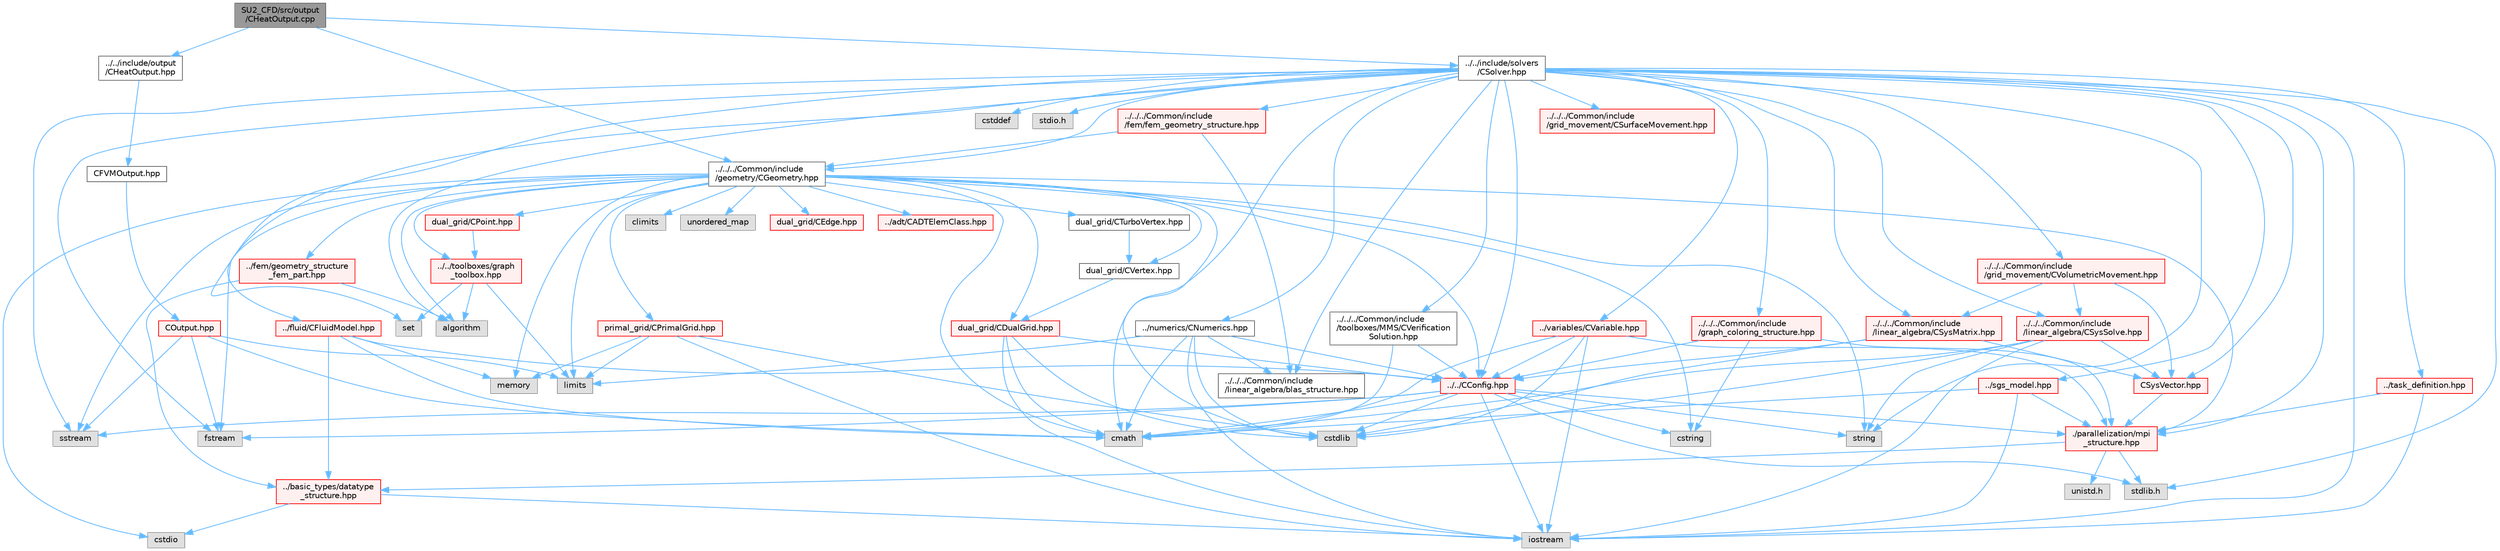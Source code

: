 digraph "SU2_CFD/src/output/CHeatOutput.cpp"
{
 // LATEX_PDF_SIZE
  bgcolor="transparent";
  edge [fontname=Helvetica,fontsize=10,labelfontname=Helvetica,labelfontsize=10];
  node [fontname=Helvetica,fontsize=10,shape=box,height=0.2,width=0.4];
  Node1 [id="Node000001",label="SU2_CFD/src/output\l/CHeatOutput.cpp",height=0.2,width=0.4,color="gray40", fillcolor="grey60", style="filled", fontcolor="black",tooltip="Main subroutines for the heat solver output."];
  Node1 -> Node2 [id="edge1_Node000001_Node000002",color="steelblue1",style="solid",tooltip=" "];
  Node2 [id="Node000002",label="../../include/output\l/CHeatOutput.hpp",height=0.2,width=0.4,color="grey40", fillcolor="white", style="filled",URL="$CHeatOutput_8hpp.html",tooltip="Headers of the heat output."];
  Node2 -> Node3 [id="edge2_Node000002_Node000003",color="steelblue1",style="solid",tooltip=" "];
  Node3 [id="Node000003",label="CFVMOutput.hpp",height=0.2,width=0.4,color="grey40", fillcolor="white", style="filled",URL="$CFVMOutput_8hpp.html",tooltip="Headers of the Finite Volume Method output."];
  Node3 -> Node4 [id="edge3_Node000003_Node000004",color="steelblue1",style="solid",tooltip=" "];
  Node4 [id="Node000004",label="COutput.hpp",height=0.2,width=0.4,color="red", fillcolor="#FFF0F0", style="filled",URL="$COutput_8hpp.html",tooltip="Headers of the output class."];
  Node4 -> Node5 [id="edge4_Node000004_Node000005",color="steelblue1",style="solid",tooltip=" "];
  Node5 [id="Node000005",label="fstream",height=0.2,width=0.4,color="grey60", fillcolor="#E0E0E0", style="filled",tooltip=" "];
  Node4 -> Node6 [id="edge5_Node000004_Node000006",color="steelblue1",style="solid",tooltip=" "];
  Node6 [id="Node000006",label="cmath",height=0.2,width=0.4,color="grey60", fillcolor="#E0E0E0", style="filled",tooltip=" "];
  Node4 -> Node8 [id="edge6_Node000004_Node000008",color="steelblue1",style="solid",tooltip=" "];
  Node8 [id="Node000008",label="sstream",height=0.2,width=0.4,color="grey60", fillcolor="#E0E0E0", style="filled",tooltip=" "];
  Node4 -> Node10 [id="edge7_Node000004_Node000010",color="steelblue1",style="solid",tooltip=" "];
  Node10 [id="Node000010",label="limits",height=0.2,width=0.4,color="grey60", fillcolor="#E0E0E0", style="filled",tooltip=" "];
  Node1 -> Node37 [id="edge8_Node000001_Node000037",color="steelblue1",style="solid",tooltip=" "];
  Node37 [id="Node000037",label="../../../Common/include\l/geometry/CGeometry.hpp",height=0.2,width=0.4,color="grey40", fillcolor="white", style="filled",URL="$CGeometry_8hpp.html",tooltip="Headers of the main subroutines for creating the geometrical structure. The subroutines and functions..."];
  Node37 -> Node10 [id="edge9_Node000037_Node000010",color="steelblue1",style="solid",tooltip=" "];
  Node37 -> Node28 [id="edge10_Node000037_Node000028",color="steelblue1",style="solid",tooltip=" "];
  Node28 [id="Node000028",label="./parallelization/mpi\l_structure.hpp",height=0.2,width=0.4,color="red", fillcolor="#FFF0F0", style="filled",URL="$mpi__structure_8hpp.html",tooltip="Headers of the mpi interface for generalized datatypes. The subroutines and functions are in the mpi_..."];
  Node28 -> Node29 [id="edge11_Node000028_Node000029",color="steelblue1",style="solid",tooltip=" "];
  Node29 [id="Node000029",label="stdlib.h",height=0.2,width=0.4,color="grey60", fillcolor="#E0E0E0", style="filled",tooltip=" "];
  Node28 -> Node17 [id="edge12_Node000028_Node000017",color="steelblue1",style="solid",tooltip=" "];
  Node17 [id="Node000017",label="../basic_types/datatype\l_structure.hpp",height=0.2,width=0.4,color="red", fillcolor="#FFF0F0", style="filled",URL="$datatype__structure_8hpp.html",tooltip="Headers for generalized datatypes, defines an interface for AD types."];
  Node17 -> Node13 [id="edge13_Node000017_Node000013",color="steelblue1",style="solid",tooltip=" "];
  Node13 [id="Node000013",label="iostream",height=0.2,width=0.4,color="grey60", fillcolor="#E0E0E0", style="filled",tooltip=" "];
  Node17 -> Node19 [id="edge14_Node000017_Node000019",color="steelblue1",style="solid",tooltip=" "];
  Node19 [id="Node000019",label="cstdio",height=0.2,width=0.4,color="grey60", fillcolor="#E0E0E0", style="filled",tooltip=" "];
  Node28 -> Node30 [id="edge15_Node000028_Node000030",color="steelblue1",style="solid",tooltip=" "];
  Node30 [id="Node000030",label="unistd.h",height=0.2,width=0.4,color="grey60", fillcolor="#E0E0E0", style="filled",tooltip=" "];
  Node37 -> Node15 [id="edge16_Node000037_Node000015",color="steelblue1",style="solid",tooltip=" "];
  Node15 [id="Node000015",label="string",height=0.2,width=0.4,color="grey60", fillcolor="#E0E0E0", style="filled",tooltip=" "];
  Node37 -> Node5 [id="edge17_Node000037_Node000005",color="steelblue1",style="solid",tooltip=" "];
  Node37 -> Node8 [id="edge18_Node000037_Node000008",color="steelblue1",style="solid",tooltip=" "];
  Node37 -> Node6 [id="edge19_Node000037_Node000006",color="steelblue1",style="solid",tooltip=" "];
  Node37 -> Node16 [id="edge20_Node000037_Node000016",color="steelblue1",style="solid",tooltip=" "];
  Node16 [id="Node000016",label="algorithm",height=0.2,width=0.4,color="grey60", fillcolor="#E0E0E0", style="filled",tooltip=" "];
  Node37 -> Node38 [id="edge21_Node000037_Node000038",color="steelblue1",style="solid",tooltip=" "];
  Node38 [id="Node000038",label="cstring",height=0.2,width=0.4,color="grey60", fillcolor="#E0E0E0", style="filled",tooltip=" "];
  Node37 -> Node19 [id="edge22_Node000037_Node000019",color="steelblue1",style="solid",tooltip=" "];
  Node37 -> Node31 [id="edge23_Node000037_Node000031",color="steelblue1",style="solid",tooltip=" "];
  Node31 [id="Node000031",label="cstdlib",height=0.2,width=0.4,color="grey60", fillcolor="#E0E0E0", style="filled",tooltip=" "];
  Node37 -> Node39 [id="edge24_Node000037_Node000039",color="steelblue1",style="solid",tooltip=" "];
  Node39 [id="Node000039",label="climits",height=0.2,width=0.4,color="grey60", fillcolor="#E0E0E0", style="filled",tooltip=" "];
  Node37 -> Node34 [id="edge25_Node000037_Node000034",color="steelblue1",style="solid",tooltip=" "];
  Node34 [id="Node000034",label="memory",height=0.2,width=0.4,color="grey60", fillcolor="#E0E0E0", style="filled",tooltip=" "];
  Node37 -> Node40 [id="edge26_Node000037_Node000040",color="steelblue1",style="solid",tooltip=" "];
  Node40 [id="Node000040",label="unordered_map",height=0.2,width=0.4,color="grey60", fillcolor="#E0E0E0", style="filled",tooltip=" "];
  Node37 -> Node41 [id="edge27_Node000037_Node000041",color="steelblue1",style="solid",tooltip=" "];
  Node41 [id="Node000041",label="primal_grid/CPrimalGrid.hpp",height=0.2,width=0.4,color="red", fillcolor="#FFF0F0", style="filled",URL="$CPrimalGrid_8hpp.html",tooltip="Headers of the main subroutines for storing the primal grid structure. The subroutines and functions ..."];
  Node41 -> Node13 [id="edge28_Node000041_Node000013",color="steelblue1",style="solid",tooltip=" "];
  Node41 -> Node10 [id="edge29_Node000041_Node000010",color="steelblue1",style="solid",tooltip=" "];
  Node41 -> Node31 [id="edge30_Node000041_Node000031",color="steelblue1",style="solid",tooltip=" "];
  Node41 -> Node34 [id="edge31_Node000041_Node000034",color="steelblue1",style="solid",tooltip=" "];
  Node37 -> Node42 [id="edge32_Node000037_Node000042",color="steelblue1",style="solid",tooltip=" "];
  Node42 [id="Node000042",label="dual_grid/CDualGrid.hpp",height=0.2,width=0.4,color="red", fillcolor="#FFF0F0", style="filled",URL="$CDualGrid_8hpp.html",tooltip="Headers of the main subroutines for doing the complete dual grid structure. The subroutines and funct..."];
  Node42 -> Node6 [id="edge33_Node000042_Node000006",color="steelblue1",style="solid",tooltip=" "];
  Node42 -> Node13 [id="edge34_Node000042_Node000013",color="steelblue1",style="solid",tooltip=" "];
  Node42 -> Node31 [id="edge35_Node000042_Node000031",color="steelblue1",style="solid",tooltip=" "];
  Node42 -> Node43 [id="edge36_Node000042_Node000043",color="steelblue1",style="solid",tooltip=" "];
  Node43 [id="Node000043",label="../../CConfig.hpp",height=0.2,width=0.4,color="red", fillcolor="#FFF0F0", style="filled",URL="$CConfig_8hpp.html",tooltip="All the information about the definition of the physical problem. The subroutines and functions are i..."];
  Node43 -> Node28 [id="edge37_Node000043_Node000028",color="steelblue1",style="solid",tooltip=" "];
  Node43 -> Node13 [id="edge38_Node000043_Node000013",color="steelblue1",style="solid",tooltip=" "];
  Node43 -> Node31 [id="edge39_Node000043_Node000031",color="steelblue1",style="solid",tooltip=" "];
  Node43 -> Node5 [id="edge40_Node000043_Node000005",color="steelblue1",style="solid",tooltip=" "];
  Node43 -> Node8 [id="edge41_Node000043_Node000008",color="steelblue1",style="solid",tooltip=" "];
  Node43 -> Node15 [id="edge42_Node000043_Node000015",color="steelblue1",style="solid",tooltip=" "];
  Node43 -> Node38 [id="edge43_Node000043_Node000038",color="steelblue1",style="solid",tooltip=" "];
  Node43 -> Node29 [id="edge44_Node000043_Node000029",color="steelblue1",style="solid",tooltip=" "];
  Node43 -> Node6 [id="edge45_Node000043_Node000006",color="steelblue1",style="solid",tooltip=" "];
  Node37 -> Node55 [id="edge46_Node000037_Node000055",color="steelblue1",style="solid",tooltip=" "];
  Node55 [id="Node000055",label="dual_grid/CPoint.hpp",height=0.2,width=0.4,color="red", fillcolor="#FFF0F0", style="filled",URL="$CPoint_8hpp.html",tooltip="Declaration of the point class that stores geometric and adjacency information for dual control volum..."];
  Node55 -> Node56 [id="edge47_Node000055_Node000056",color="steelblue1",style="solid",tooltip=" "];
  Node56 [id="Node000056",label="../../toolboxes/graph\l_toolbox.hpp",height=0.2,width=0.4,color="red", fillcolor="#FFF0F0", style="filled",URL="$graph__toolbox_8hpp.html",tooltip="Functions and classes to build/represent sparse graphs or sparse patterns."];
  Node56 -> Node57 [id="edge48_Node000056_Node000057",color="steelblue1",style="solid",tooltip=" "];
  Node57 [id="Node000057",label="set",height=0.2,width=0.4,color="grey60", fillcolor="#E0E0E0", style="filled",tooltip=" "];
  Node56 -> Node10 [id="edge49_Node000056_Node000010",color="steelblue1",style="solid",tooltip=" "];
  Node56 -> Node16 [id="edge50_Node000056_Node000016",color="steelblue1",style="solid",tooltip=" "];
  Node37 -> Node59 [id="edge51_Node000037_Node000059",color="steelblue1",style="solid",tooltip=" "];
  Node59 [id="Node000059",label="dual_grid/CEdge.hpp",height=0.2,width=0.4,color="red", fillcolor="#FFF0F0", style="filled",URL="$CEdge_8hpp.html",tooltip="Declaration of the edge class CEdge.cpp file."];
  Node37 -> Node60 [id="edge52_Node000037_Node000060",color="steelblue1",style="solid",tooltip=" "];
  Node60 [id="Node000060",label="dual_grid/CVertex.hpp",height=0.2,width=0.4,color="grey40", fillcolor="white", style="filled",URL="$CVertex_8hpp.html",tooltip="Headers of the main subroutines for doing the complete dual grid structure. The subroutines and funct..."];
  Node60 -> Node42 [id="edge53_Node000060_Node000042",color="steelblue1",style="solid",tooltip=" "];
  Node37 -> Node61 [id="edge54_Node000037_Node000061",color="steelblue1",style="solid",tooltip=" "];
  Node61 [id="Node000061",label="dual_grid/CTurboVertex.hpp",height=0.2,width=0.4,color="grey40", fillcolor="white", style="filled",URL="$CTurboVertex_8hpp.html",tooltip="Headers of the main subroutines for doing the complete dual grid structure. The subroutines and funct..."];
  Node61 -> Node60 [id="edge55_Node000061_Node000060",color="steelblue1",style="solid",tooltip=" "];
  Node37 -> Node43 [id="edge56_Node000037_Node000043",color="steelblue1",style="solid",tooltip=" "];
  Node37 -> Node62 [id="edge57_Node000037_Node000062",color="steelblue1",style="solid",tooltip=" "];
  Node62 [id="Node000062",label="../fem/geometry_structure\l_fem_part.hpp",height=0.2,width=0.4,color="red", fillcolor="#FFF0F0", style="filled",URL="$geometry__structure__fem__part_8hpp.html",tooltip="Helper classes for the Fluid FEM solver."];
  Node62 -> Node17 [id="edge58_Node000062_Node000017",color="steelblue1",style="solid",tooltip=" "];
  Node62 -> Node16 [id="edge59_Node000062_Node000016",color="steelblue1",style="solid",tooltip=" "];
  Node37 -> Node56 [id="edge60_Node000037_Node000056",color="steelblue1",style="solid",tooltip=" "];
  Node37 -> Node63 [id="edge61_Node000037_Node000063",color="steelblue1",style="solid",tooltip=" "];
  Node63 [id="Node000063",label="../adt/CADTElemClass.hpp",height=0.2,width=0.4,color="red", fillcolor="#FFF0F0", style="filled",URL="$CADTElemClass_8hpp.html",tooltip="Class for storing an ADT of (linear) elements in an arbitrary number of dimensions."];
  Node1 -> Node72 [id="edge62_Node000001_Node000072",color="steelblue1",style="solid",tooltip=" "];
  Node72 [id="Node000072",label="../../include/solvers\l/CSolver.hpp",height=0.2,width=0.4,color="grey40", fillcolor="white", style="filled",URL="$CSolver_8hpp.html",tooltip="Headers of the CSolver class which is inherited by all of the other solvers."];
  Node72 -> Node28 [id="edge63_Node000072_Node000028",color="steelblue1",style="solid",tooltip=" "];
  Node72 -> Node6 [id="edge64_Node000072_Node000006",color="steelblue1",style="solid",tooltip=" "];
  Node72 -> Node24 [id="edge65_Node000072_Node000024",color="steelblue1",style="solid",tooltip=" "];
  Node24 [id="Node000024",label="cstddef",height=0.2,width=0.4,color="grey60", fillcolor="#E0E0E0", style="filled",tooltip=" "];
  Node72 -> Node15 [id="edge66_Node000072_Node000015",color="steelblue1",style="solid",tooltip=" "];
  Node72 -> Node5 [id="edge67_Node000072_Node000005",color="steelblue1",style="solid",tooltip=" "];
  Node72 -> Node8 [id="edge68_Node000072_Node000008",color="steelblue1",style="solid",tooltip=" "];
  Node72 -> Node16 [id="edge69_Node000072_Node000016",color="steelblue1",style="solid",tooltip=" "];
  Node72 -> Node13 [id="edge70_Node000072_Node000013",color="steelblue1",style="solid",tooltip=" "];
  Node72 -> Node57 [id="edge71_Node000072_Node000057",color="steelblue1",style="solid",tooltip=" "];
  Node72 -> Node29 [id="edge72_Node000072_Node000029",color="steelblue1",style="solid",tooltip=" "];
  Node72 -> Node73 [id="edge73_Node000072_Node000073",color="steelblue1",style="solid",tooltip=" "];
  Node73 [id="Node000073",label="stdio.h",height=0.2,width=0.4,color="grey60", fillcolor="#E0E0E0", style="filled",tooltip=" "];
  Node72 -> Node67 [id="edge74_Node000072_Node000067",color="steelblue1",style="solid",tooltip=" "];
  Node67 [id="Node000067",label="../fluid/CFluidModel.hpp",height=0.2,width=0.4,color="red", fillcolor="#FFF0F0", style="filled",URL="$CFluidModel_8hpp.html",tooltip="Defines the main fluid model class for thermophysical properties."];
  Node67 -> Node6 [id="edge75_Node000067_Node000006",color="steelblue1",style="solid",tooltip=" "];
  Node67 -> Node34 [id="edge76_Node000067_Node000034",color="steelblue1",style="solid",tooltip=" "];
  Node67 -> Node43 [id="edge77_Node000067_Node000043",color="steelblue1",style="solid",tooltip=" "];
  Node67 -> Node17 [id="edge78_Node000067_Node000017",color="steelblue1",style="solid",tooltip=" "];
  Node72 -> Node74 [id="edge79_Node000072_Node000074",color="steelblue1",style="solid",tooltip=" "];
  Node74 [id="Node000074",label="../task_definition.hpp",height=0.2,width=0.4,color="red", fillcolor="#FFF0F0", style="filled",URL="$task__definition_8hpp.html",tooltip="Header of the task definition class for the SU2 solvers."];
  Node74 -> Node28 [id="edge80_Node000074_Node000028",color="steelblue1",style="solid",tooltip=" "];
  Node74 -> Node13 [id="edge81_Node000074_Node000013",color="steelblue1",style="solid",tooltip=" "];
  Node72 -> Node76 [id="edge82_Node000072_Node000076",color="steelblue1",style="solid",tooltip=" "];
  Node76 [id="Node000076",label="../numerics/CNumerics.hpp",height=0.2,width=0.4,color="grey40", fillcolor="white", style="filled",URL="$CNumerics_8hpp.html",tooltip="Declaration of the base numerics class, the implementation is in the CNumerics.cpp file."];
  Node76 -> Node6 [id="edge83_Node000076_Node000006",color="steelblue1",style="solid",tooltip=" "];
  Node76 -> Node13 [id="edge84_Node000076_Node000013",color="steelblue1",style="solid",tooltip=" "];
  Node76 -> Node10 [id="edge85_Node000076_Node000010",color="steelblue1",style="solid",tooltip=" "];
  Node76 -> Node31 [id="edge86_Node000076_Node000031",color="steelblue1",style="solid",tooltip=" "];
  Node76 -> Node43 [id="edge87_Node000076_Node000043",color="steelblue1",style="solid",tooltip=" "];
  Node76 -> Node77 [id="edge88_Node000076_Node000077",color="steelblue1",style="solid",tooltip=" "];
  Node77 [id="Node000077",label="../../../Common/include\l/linear_algebra/blas_structure.hpp",height=0.2,width=0.4,color="grey40", fillcolor="white", style="filled",URL="$blas__structure_8hpp.html",tooltip="Include files and headers of the functions for matrix and vector operations, which are typically foun..."];
  Node72 -> Node78 [id="edge89_Node000072_Node000078",color="steelblue1",style="solid",tooltip=" "];
  Node78 [id="Node000078",label="../sgs_model.hpp",height=0.2,width=0.4,color="red", fillcolor="#FFF0F0", style="filled",URL="$sgs__model_8hpp.html",tooltip="Headers of the LES subgrid scale models of the SU2 solvers."];
  Node78 -> Node28 [id="edge90_Node000078_Node000028",color="steelblue1",style="solid",tooltip=" "];
  Node78 -> Node13 [id="edge91_Node000078_Node000013",color="steelblue1",style="solid",tooltip=" "];
  Node78 -> Node6 [id="edge92_Node000078_Node000006",color="steelblue1",style="solid",tooltip=" "];
  Node72 -> Node80 [id="edge93_Node000072_Node000080",color="steelblue1",style="solid",tooltip=" "];
  Node80 [id="Node000080",label="../../../Common/include\l/fem/fem_geometry_structure.hpp",height=0.2,width=0.4,color="red", fillcolor="#FFF0F0", style="filled",URL="$fem__geometry__structure_8hpp.html",tooltip="Headers of the main subroutines for creating the geometrical structure for the FEM solver...."];
  Node80 -> Node37 [id="edge94_Node000080_Node000037",color="steelblue1",style="solid",tooltip=" "];
  Node80 -> Node77 [id="edge95_Node000080_Node000077",color="steelblue1",style="solid",tooltip=" "];
  Node72 -> Node37 [id="edge96_Node000072_Node000037",color="steelblue1",style="solid",tooltip=" "];
  Node72 -> Node43 [id="edge97_Node000072_Node000043",color="steelblue1",style="solid",tooltip=" "];
  Node72 -> Node83 [id="edge98_Node000072_Node000083",color="steelblue1",style="solid",tooltip=" "];
  Node83 [id="Node000083",label="../../../Common/include\l/linear_algebra/CSysMatrix.hpp",height=0.2,width=0.4,color="red", fillcolor="#FFF0F0", style="filled",URL="$CSysMatrix_8hpp.html",tooltip="Declaration of the block-sparse matrix class. The implemtation is in CSysMatrix.cpp."];
  Node83 -> Node43 [id="edge99_Node000083_Node000043",color="steelblue1",style="solid",tooltip=" "];
  Node83 -> Node84 [id="edge100_Node000083_Node000084",color="steelblue1",style="solid",tooltip=" "];
  Node84 [id="Node000084",label="CSysVector.hpp",height=0.2,width=0.4,color="red", fillcolor="#FFF0F0", style="filled",URL="$CSysVector_8hpp.html",tooltip="Declararion and inlines of the vector class used in the solution of large, distributed,..."];
  Node84 -> Node28 [id="edge101_Node000084_Node000028",color="steelblue1",style="solid",tooltip=" "];
  Node83 -> Node31 [id="edge102_Node000083_Node000031",color="steelblue1",style="solid",tooltip=" "];
  Node72 -> Node84 [id="edge103_Node000072_Node000084",color="steelblue1",style="solid",tooltip=" "];
  Node72 -> Node87 [id="edge104_Node000072_Node000087",color="steelblue1",style="solid",tooltip=" "];
  Node87 [id="Node000087",label="../../../Common/include\l/linear_algebra/CSysSolve.hpp",height=0.2,width=0.4,color="red", fillcolor="#FFF0F0", style="filled",URL="$CSysSolve_8hpp.html",tooltip="Headers for the classes related to linear solvers (CG, FGMRES, etc) The subroutines and functions are..."];
  Node87 -> Node6 [id="edge105_Node000087_Node000006",color="steelblue1",style="solid",tooltip=" "];
  Node87 -> Node13 [id="edge106_Node000087_Node000013",color="steelblue1",style="solid",tooltip=" "];
  Node87 -> Node31 [id="edge107_Node000087_Node000031",color="steelblue1",style="solid",tooltip=" "];
  Node87 -> Node15 [id="edge108_Node000087_Node000015",color="steelblue1",style="solid",tooltip=" "];
  Node87 -> Node84 [id="edge109_Node000087_Node000084",color="steelblue1",style="solid",tooltip=" "];
  Node72 -> Node88 [id="edge110_Node000072_Node000088",color="steelblue1",style="solid",tooltip=" "];
  Node88 [id="Node000088",label="../../../Common/include\l/grid_movement/CSurfaceMovement.hpp",height=0.2,width=0.4,color="red", fillcolor="#FFF0F0", style="filled",URL="$CSurfaceMovement_8hpp.html",tooltip="Headers of the CSurfaceMovement class."];
  Node72 -> Node92 [id="edge111_Node000072_Node000092",color="steelblue1",style="solid",tooltip=" "];
  Node92 [id="Node000092",label="../../../Common/include\l/grid_movement/CVolumetricMovement.hpp",height=0.2,width=0.4,color="red", fillcolor="#FFF0F0", style="filled",URL="$CVolumetricMovement_8hpp.html",tooltip="Headers of the CVolumetricMovement class."];
  Node92 -> Node83 [id="edge112_Node000092_Node000083",color="steelblue1",style="solid",tooltip=" "];
  Node92 -> Node84 [id="edge113_Node000092_Node000084",color="steelblue1",style="solid",tooltip=" "];
  Node92 -> Node87 [id="edge114_Node000092_Node000087",color="steelblue1",style="solid",tooltip=" "];
  Node72 -> Node77 [id="edge115_Node000072_Node000077",color="steelblue1",style="solid",tooltip=" "];
  Node72 -> Node93 [id="edge116_Node000072_Node000093",color="steelblue1",style="solid",tooltip=" "];
  Node93 [id="Node000093",label="../../../Common/include\l/graph_coloring_structure.hpp",height=0.2,width=0.4,color="red", fillcolor="#FFF0F0", style="filled",URL="$graph__coloring__structure_8hpp.html",tooltip="Include files and headers of the functions to carry out a coloring of a given graph...."];
  Node93 -> Node28 [id="edge117_Node000093_Node000028",color="steelblue1",style="solid",tooltip=" "];
  Node93 -> Node43 [id="edge118_Node000093_Node000043",color="steelblue1",style="solid",tooltip=" "];
  Node93 -> Node38 [id="edge119_Node000093_Node000038",color="steelblue1",style="solid",tooltip=" "];
  Node72 -> Node94 [id="edge120_Node000072_Node000094",color="steelblue1",style="solid",tooltip=" "];
  Node94 [id="Node000094",label="../../../Common/include\l/toolboxes/MMS/CVerification\lSolution.hpp",height=0.2,width=0.4,color="grey40", fillcolor="white", style="filled",URL="$CVerificationSolution_8hpp.html",tooltip="Header file for the base class CVerificationSolution. The implementations are in the CVerificationSol..."];
  Node94 -> Node6 [id="edge121_Node000094_Node000006",color="steelblue1",style="solid",tooltip=" "];
  Node94 -> Node43 [id="edge122_Node000094_Node000043",color="steelblue1",style="solid",tooltip=" "];
  Node72 -> Node95 [id="edge123_Node000072_Node000095",color="steelblue1",style="solid",tooltip=" "];
  Node95 [id="Node000095",label="../variables/CVariable.hpp",height=0.2,width=0.4,color="red", fillcolor="#FFF0F0", style="filled",URL="$CVariable_8hpp.html",tooltip="Declaration and inlines of the parent class for defining problem variables, function definitions in f..."];
  Node95 -> Node28 [id="edge124_Node000095_Node000028",color="steelblue1",style="solid",tooltip=" "];
  Node95 -> Node6 [id="edge125_Node000095_Node000006",color="steelblue1",style="solid",tooltip=" "];
  Node95 -> Node13 [id="edge126_Node000095_Node000013",color="steelblue1",style="solid",tooltip=" "];
  Node95 -> Node31 [id="edge127_Node000095_Node000031",color="steelblue1",style="solid",tooltip=" "];
  Node95 -> Node43 [id="edge128_Node000095_Node000043",color="steelblue1",style="solid",tooltip=" "];
}

